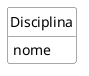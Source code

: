 @startuml mod01ima01

hide circle
hide methods
hide empty members

skinparam class {
    BackgroundColor White
    ArrowColor Black
    BorderColor #505050
}

class Disciplina {
    nome
} 

@enduml
